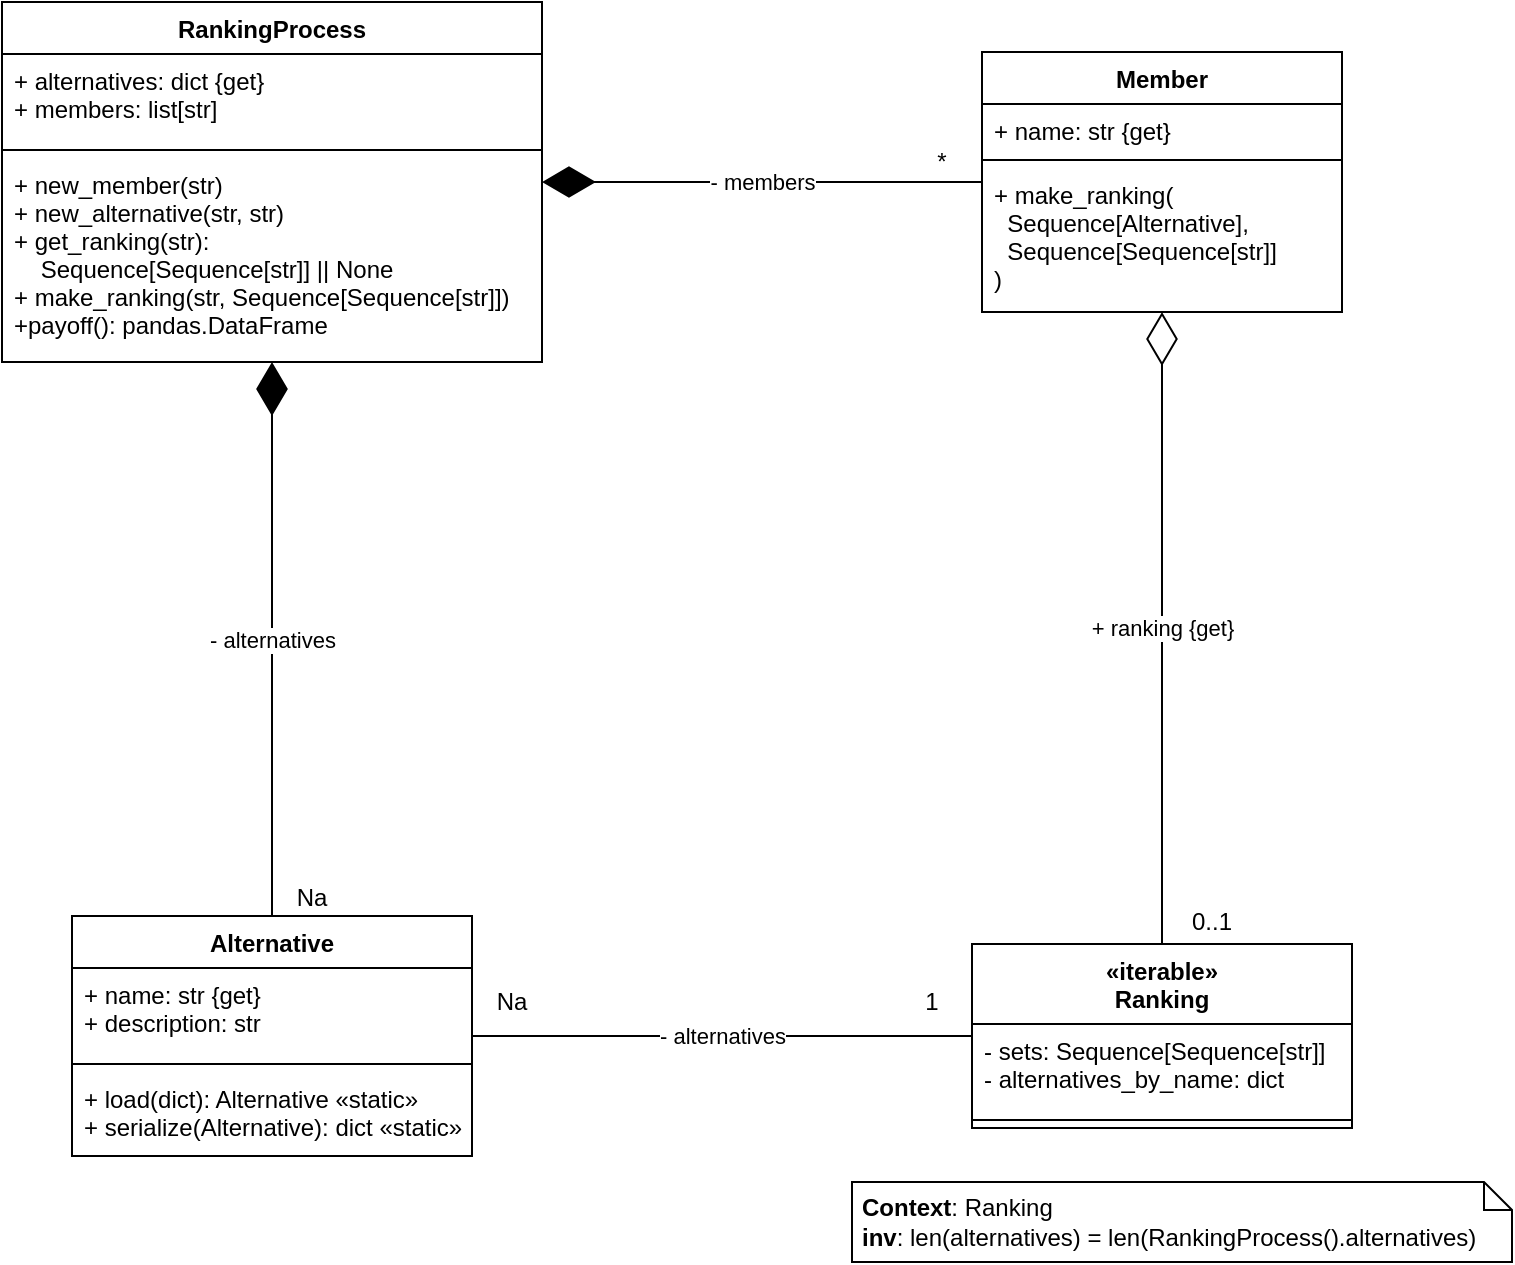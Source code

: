 <mxfile version="13.7.9" type="device"><diagram id="J-syACEyf8xNMif-9IVo" name="Page-1"><mxGraphModel dx="1422" dy="777" grid="1" gridSize="10" guides="1" tooltips="1" connect="1" arrows="1" fold="1" page="1" pageScale="1" pageWidth="1169" pageHeight="827" math="0" shadow="0"><root><mxCell id="0"/><mxCell id="1" parent="0"/><mxCell id="gCJbxANhLPC2hpYGG5cB-9" value="- alternatives" style="endArrow=diamondThin;endFill=1;endSize=24;html=1;" parent="1" source="gCJbxANhLPC2hpYGG5cB-1" target="gCJbxANhLPC2hpYGG5cB-26" edge="1"><mxGeometry width="160" relative="1" as="geometry"><mxPoint x="370" y="460" as="sourcePoint"/><mxPoint x="530" y="460" as="targetPoint"/></mxGeometry></mxCell><mxCell id="gCJbxANhLPC2hpYGG5cB-18" value="- alternatives" style="endArrow=none;endFill=0;endSize=24;html=1;" parent="1" source="gCJbxANhLPC2hpYGG5cB-1" target="gCJbxANhLPC2hpYGG5cB-14" edge="1"><mxGeometry width="160" relative="1" as="geometry"><mxPoint x="330.0" y="647.0" as="sourcePoint"/><mxPoint x="490" y="647.0" as="targetPoint"/></mxGeometry></mxCell><mxCell id="gCJbxANhLPC2hpYGG5cB-19" value="+&amp;nbsp;ranking {get}" style="edgeStyle=none;orthogonalLoop=1;jettySize=auto;html=1;endArrow=diamondThin;endFill=0;endSize=24;" parent="1" source="gCJbxANhLPC2hpYGG5cB-14" target="gCJbxANhLPC2hpYGG5cB-10" edge="1"><mxGeometry relative="1" as="geometry"/></mxCell><mxCell id="gCJbxANhLPC2hpYGG5cB-20" value="- members" style="endArrow=diamondThin;endFill=1;endSize=24;html=1;" parent="1" source="gCJbxANhLPC2hpYGG5cB-10" target="gCJbxANhLPC2hpYGG5cB-26" edge="1"><mxGeometry width="160" relative="1" as="geometry"><mxPoint x="370" y="450" as="sourcePoint"/><mxPoint x="530" y="450" as="targetPoint"/></mxGeometry></mxCell><mxCell id="gCJbxANhLPC2hpYGG5cB-21" value="*" style="text;html=1;strokeColor=none;fillColor=none;align=center;verticalAlign=middle;whiteSpace=wrap;rounded=0;" parent="1" vertex="1"><mxGeometry x="545" y="190" width="40" height="20" as="geometry"/></mxCell><mxCell id="gCJbxANhLPC2hpYGG5cB-22" value="0..1" style="text;html=1;strokeColor=none;fillColor=none;align=center;verticalAlign=middle;whiteSpace=wrap;rounded=0;" parent="1" vertex="1"><mxGeometry x="680" y="570" width="40" height="20" as="geometry"/></mxCell><mxCell id="gCJbxANhLPC2hpYGG5cB-23" value="Na" style="text;html=1;strokeColor=none;fillColor=none;align=center;verticalAlign=middle;whiteSpace=wrap;rounded=0;" parent="1" vertex="1"><mxGeometry x="230" y="558" width="40" height="20" as="geometry"/></mxCell><mxCell id="pCXjNTzrgFW2OmSxyndR-2" value="1" style="text;html=1;strokeColor=none;fillColor=none;align=center;verticalAlign=middle;whiteSpace=wrap;rounded=0;" parent="1" vertex="1"><mxGeometry x="540" y="610" width="40" height="20" as="geometry"/></mxCell><mxCell id="gCJbxANhLPC2hpYGG5cB-26" value="RankingProcess" style="swimlane;fontStyle=1;align=center;verticalAlign=top;childLayout=stackLayout;horizontal=1;startSize=26;horizontalStack=0;resizeParent=1;resizeParentMax=0;resizeLast=0;collapsible=1;marginBottom=0;" parent="1" vertex="1"><mxGeometry x="95" y="120" width="270" height="180" as="geometry"/></mxCell><mxCell id="gCJbxANhLPC2hpYGG5cB-27" value="+ alternatives: dict {get}&#10;+ members: list[str]" style="text;strokeColor=none;fillColor=none;align=left;verticalAlign=top;spacingLeft=4;spacingRight=4;overflow=hidden;rotatable=0;points=[[0,0.5],[1,0.5]];portConstraint=eastwest;" parent="gCJbxANhLPC2hpYGG5cB-26" vertex="1"><mxGeometry y="26" width="270" height="44" as="geometry"/></mxCell><mxCell id="gCJbxANhLPC2hpYGG5cB-28" value="" style="line;strokeWidth=1;fillColor=none;align=left;verticalAlign=middle;spacingTop=-1;spacingLeft=3;spacingRight=3;rotatable=0;labelPosition=right;points=[];portConstraint=eastwest;" parent="gCJbxANhLPC2hpYGG5cB-26" vertex="1"><mxGeometry y="70" width="270" height="8" as="geometry"/></mxCell><mxCell id="gCJbxANhLPC2hpYGG5cB-29" value="+ new_member(str)&#10;+ new_alternative(str, str)&#10;+ get_ranking(str): &#10;    Sequence[Sequence[str]] || None&#10;+ make_ranking(str, Sequence[Sequence[str]])&#10;+payoff(): pandas.DataFrame" style="text;strokeColor=none;fillColor=none;align=left;verticalAlign=top;spacingLeft=4;spacingRight=4;overflow=hidden;rotatable=0;points=[[0,0.5],[1,0.5]];portConstraint=eastwest;" parent="gCJbxANhLPC2hpYGG5cB-26" vertex="1"><mxGeometry y="78" width="270" height="102" as="geometry"/></mxCell><mxCell id="gCJbxANhLPC2hpYGG5cB-14" value="«iterable»&#10;Ranking" style="swimlane;fontStyle=1;align=center;verticalAlign=top;childLayout=stackLayout;horizontal=1;startSize=40;horizontalStack=0;resizeParent=1;resizeParentMax=0;resizeLast=0;collapsible=1;marginBottom=0;" parent="1" vertex="1"><mxGeometry x="580" y="591" width="190" height="92" as="geometry"/></mxCell><mxCell id="gCJbxANhLPC2hpYGG5cB-15" value="- sets: Sequence[Sequence[str]]&#10;- alternatives_by_name: dict" style="text;strokeColor=none;fillColor=none;align=left;verticalAlign=top;spacingLeft=4;spacingRight=4;overflow=hidden;rotatable=0;points=[[0,0.5],[1,0.5]];portConstraint=eastwest;" parent="gCJbxANhLPC2hpYGG5cB-14" vertex="1"><mxGeometry y="40" width="190" height="44" as="geometry"/></mxCell><mxCell id="gCJbxANhLPC2hpYGG5cB-16" value="" style="line;strokeWidth=1;fillColor=none;align=left;verticalAlign=middle;spacingTop=-1;spacingLeft=3;spacingRight=3;rotatable=0;labelPosition=right;points=[];portConstraint=eastwest;" parent="gCJbxANhLPC2hpYGG5cB-14" vertex="1"><mxGeometry y="84" width="190" height="8" as="geometry"/></mxCell><mxCell id="gCJbxANhLPC2hpYGG5cB-1" value="Alternative" style="swimlane;fontStyle=1;align=center;verticalAlign=top;childLayout=stackLayout;horizontal=1;startSize=26;horizontalStack=0;resizeParent=1;resizeParentMax=0;resizeLast=0;collapsible=1;marginBottom=0;" parent="1" vertex="1"><mxGeometry x="130" y="577" width="200" height="120" as="geometry"/></mxCell><mxCell id="gCJbxANhLPC2hpYGG5cB-2" value="+ name: str {get}&#10;+ description: str" style="text;strokeColor=none;fillColor=none;align=left;verticalAlign=top;spacingLeft=4;spacingRight=4;overflow=hidden;rotatable=0;points=[[0,0.5],[1,0.5]];portConstraint=eastwest;" parent="gCJbxANhLPC2hpYGG5cB-1" vertex="1"><mxGeometry y="26" width="200" height="44" as="geometry"/></mxCell><mxCell id="gCJbxANhLPC2hpYGG5cB-3" value="" style="line;strokeWidth=1;fillColor=none;align=left;verticalAlign=middle;spacingTop=-1;spacingLeft=3;spacingRight=3;rotatable=0;labelPosition=right;points=[];portConstraint=eastwest;" parent="gCJbxANhLPC2hpYGG5cB-1" vertex="1"><mxGeometry y="70" width="200" height="8" as="geometry"/></mxCell><mxCell id="gCJbxANhLPC2hpYGG5cB-4" value="+ load(dict): Alternative «static»&#10;+ serialize(Alternative): dict «static»" style="text;strokeColor=none;fillColor=none;align=left;verticalAlign=top;spacingLeft=4;spacingRight=4;overflow=hidden;rotatable=0;points=[[0,0.5],[1,0.5]];portConstraint=eastwest;" parent="gCJbxANhLPC2hpYGG5cB-1" vertex="1"><mxGeometry y="78" width="200" height="42" as="geometry"/></mxCell><mxCell id="DWJ0d2d4IeimD5Wv7TCt-1" value="Na" style="text;html=1;strokeColor=none;fillColor=none;align=center;verticalAlign=middle;whiteSpace=wrap;rounded=0;" vertex="1" parent="1"><mxGeometry x="330" y="610" width="40" height="20" as="geometry"/></mxCell><mxCell id="gCJbxANhLPC2hpYGG5cB-10" value="Member" style="swimlane;fontStyle=1;align=center;verticalAlign=top;childLayout=stackLayout;horizontal=1;startSize=26;horizontalStack=0;resizeParent=1;resizeParentMax=0;resizeLast=0;collapsible=1;marginBottom=0;" parent="1" vertex="1"><mxGeometry x="585" y="145" width="180" height="130" as="geometry"/></mxCell><mxCell id="gCJbxANhLPC2hpYGG5cB-11" value="+ name: str {get}" style="text;strokeColor=none;fillColor=none;align=left;verticalAlign=top;spacingLeft=4;spacingRight=4;overflow=hidden;rotatable=0;points=[[0,0.5],[1,0.5]];portConstraint=eastwest;" parent="gCJbxANhLPC2hpYGG5cB-10" vertex="1"><mxGeometry y="26" width="180" height="24" as="geometry"/></mxCell><mxCell id="gCJbxANhLPC2hpYGG5cB-12" value="" style="line;strokeWidth=1;fillColor=none;align=left;verticalAlign=middle;spacingTop=-1;spacingLeft=3;spacingRight=3;rotatable=0;labelPosition=right;points=[];portConstraint=eastwest;" parent="gCJbxANhLPC2hpYGG5cB-10" vertex="1"><mxGeometry y="50" width="180" height="8" as="geometry"/></mxCell><mxCell id="gCJbxANhLPC2hpYGG5cB-13" value="+ make_ranking(&#10;  Sequence[Alternative],&#10;  Sequence[Sequence[str]]&#10;)" style="text;strokeColor=none;fillColor=none;align=left;verticalAlign=top;spacingLeft=4;spacingRight=4;overflow=hidden;rotatable=0;points=[[0,0.5],[1,0.5]];portConstraint=eastwest;" parent="gCJbxANhLPC2hpYGG5cB-10" vertex="1"><mxGeometry y="58" width="180" height="72" as="geometry"/></mxCell><mxCell id="DWJ0d2d4IeimD5Wv7TCt-2" value="&lt;b&gt;&lt;br&gt;Context&lt;/b&gt;: Ranking&lt;br&gt;&lt;b&gt;inv&lt;/b&gt;: len(alternatives) = len(RankingProcess().alternatives)" style="shape=note;whiteSpace=wrap;html=1;size=14;verticalAlign=top;align=left;spacingTop=-18;strokeColor=#000000;fillColor=none;spacing=5;" vertex="1" parent="1"><mxGeometry x="520" y="710" width="330" height="40" as="geometry"/></mxCell></root></mxGraphModel></diagram></mxfile>